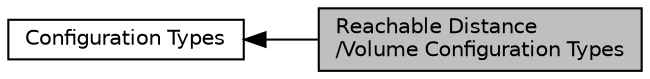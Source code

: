 digraph "Reachable Distance/Volume Configuration Types"
{
  edge [fontname="Helvetica",fontsize="10",labelfontname="Helvetica",labelfontsize="10"];
  node [fontname="Helvetica",fontsize="10",shape=box];
  rankdir=LR;
  Node2 [label="Configuration Types",height=0.2,width=0.4,color="black", fillcolor="white", style="filled",URL="$group__Cfgs.html",tooltip="Configuration Space ( ) Abstraction."];
  Node1 [label="Reachable Distance\l/Volume Configuration Types",height=0.2,width=0.4,color="black", fillcolor="grey75", style="filled", fontcolor="black",tooltip="Reachable Distance/Volumn Space (RD/V-space)."];
  Node2->Node1 [shape=plaintext, dir="back", style="solid"];
}
